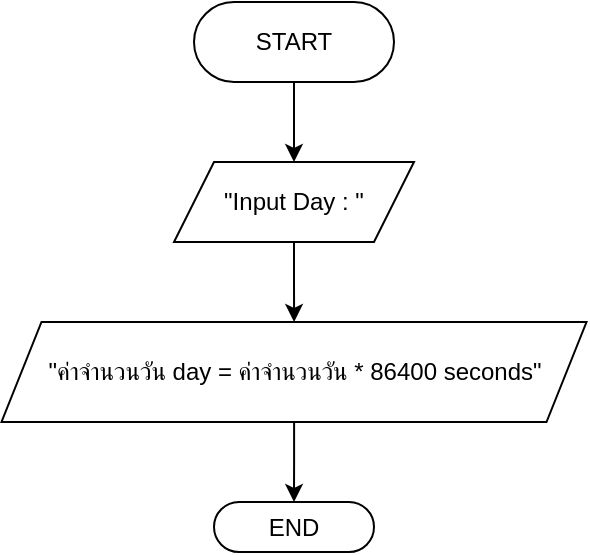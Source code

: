 <mxfile version="24.8.9">
  <diagram name="Page-1" id="Rp7Z_WTt40Dc3UCUcqKn">
    <mxGraphModel dx="637" dy="327" grid="1" gridSize="10" guides="1" tooltips="1" connect="1" arrows="1" fold="1" page="1" pageScale="1" pageWidth="850" pageHeight="1100" math="0" shadow="0">
      <root>
        <mxCell id="0" />
        <mxCell id="1" parent="0" />
        <mxCell id="r9nHC76LBEbepRUvQMg9-3" value="" style="edgeStyle=orthogonalEdgeStyle;rounded=0;orthogonalLoop=1;jettySize=auto;html=1;" edge="1" parent="1" source="r9nHC76LBEbepRUvQMg9-1" target="r9nHC76LBEbepRUvQMg9-2">
          <mxGeometry relative="1" as="geometry" />
        </mxCell>
        <mxCell id="r9nHC76LBEbepRUvQMg9-1" value="START" style="rounded=1;whiteSpace=wrap;html=1;arcSize=50;" vertex="1" parent="1">
          <mxGeometry x="390" y="30" width="100" height="40" as="geometry" />
        </mxCell>
        <mxCell id="r9nHC76LBEbepRUvQMg9-5" value="" style="edgeStyle=orthogonalEdgeStyle;rounded=0;orthogonalLoop=1;jettySize=auto;html=1;" edge="1" parent="1" source="r9nHC76LBEbepRUvQMg9-2" target="r9nHC76LBEbepRUvQMg9-4">
          <mxGeometry relative="1" as="geometry" />
        </mxCell>
        <mxCell id="r9nHC76LBEbepRUvQMg9-2" value="&quot;Input Day : &quot;" style="shape=parallelogram;perimeter=parallelogramPerimeter;whiteSpace=wrap;html=1;fixedSize=1;rounded=1;arcSize=0;" vertex="1" parent="1">
          <mxGeometry x="380" y="110" width="120" height="40" as="geometry" />
        </mxCell>
        <mxCell id="r9nHC76LBEbepRUvQMg9-7" value="" style="edgeStyle=orthogonalEdgeStyle;rounded=0;orthogonalLoop=1;jettySize=auto;html=1;" edge="1" parent="1" source="r9nHC76LBEbepRUvQMg9-4" target="r9nHC76LBEbepRUvQMg9-6">
          <mxGeometry relative="1" as="geometry" />
        </mxCell>
        <mxCell id="r9nHC76LBEbepRUvQMg9-4" value="&quot;ค่าจำนวนวัน day = ค่าจำนวนวัน * 86400 seconds&quot;" style="shape=parallelogram;perimeter=parallelogramPerimeter;whiteSpace=wrap;html=1;fixedSize=1;rounded=1;arcSize=0;" vertex="1" parent="1">
          <mxGeometry x="293.75" y="190" width="292.5" height="50" as="geometry" />
        </mxCell>
        <mxCell id="r9nHC76LBEbepRUvQMg9-6" value="END" style="whiteSpace=wrap;html=1;rounded=1;arcSize=50;" vertex="1" parent="1">
          <mxGeometry x="400" y="280" width="80" height="25" as="geometry" />
        </mxCell>
      </root>
    </mxGraphModel>
  </diagram>
</mxfile>
